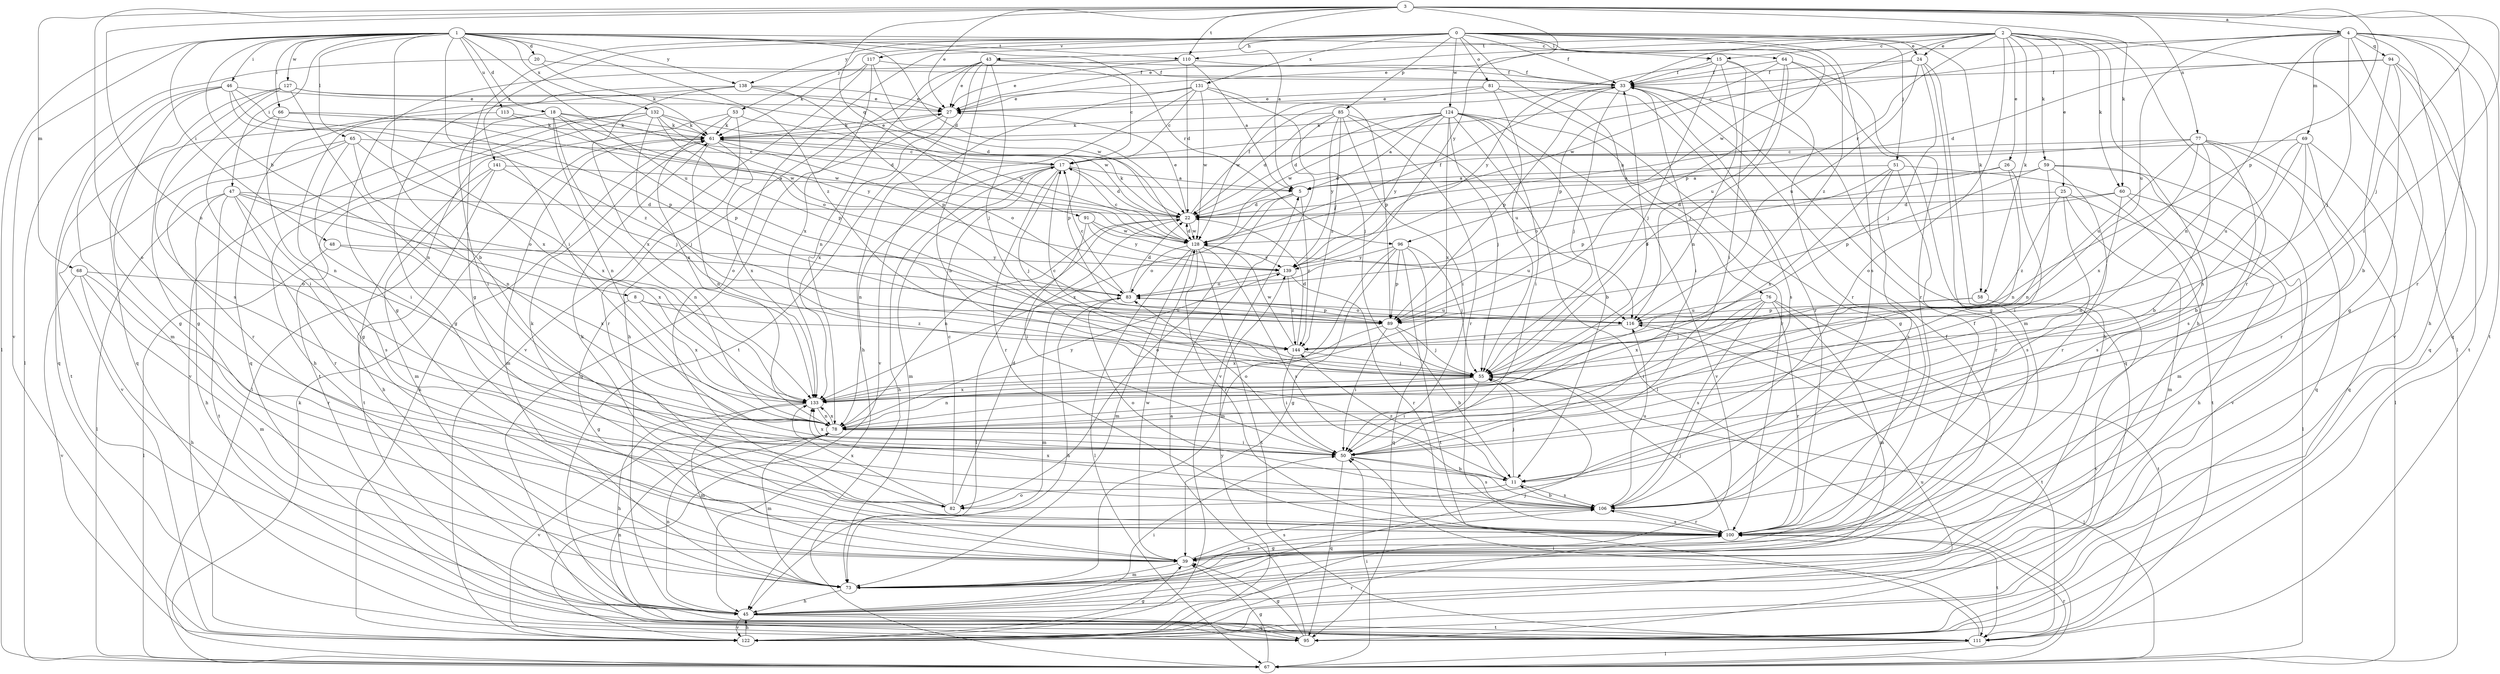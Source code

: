 strict digraph  {
0;
1;
2;
3;
4;
5;
8;
11;
15;
17;
18;
20;
22;
24;
25;
26;
27;
33;
39;
43;
45;
46;
47;
48;
50;
51;
53;
55;
58;
59;
60;
61;
64;
65;
66;
67;
68;
69;
73;
76;
77;
78;
81;
82;
83;
85;
89;
91;
94;
95;
96;
100;
106;
110;
111;
113;
116;
117;
122;
124;
127;
128;
131;
132;
133;
138;
139;
141;
144;
0 -> 24  [label=e];
0 -> 33  [label=f];
0 -> 39  [label=g];
0 -> 43  [label=h];
0 -> 51  [label=j];
0 -> 53  [label=j];
0 -> 58  [label=k];
0 -> 64  [label=l];
0 -> 76  [label=n];
0 -> 81  [label=o];
0 -> 82  [label=o];
0 -> 85  [label=p];
0 -> 89  [label=p];
0 -> 106  [label=s];
0 -> 117  [label=v];
0 -> 124  [label=w];
0 -> 131  [label=x];
0 -> 138  [label=y];
0 -> 141  [label=z];
0 -> 144  [label=z];
1 -> 8  [label=b];
1 -> 11  [label=b];
1 -> 15  [label=c];
1 -> 18  [label=d];
1 -> 20  [label=d];
1 -> 22  [label=d];
1 -> 46  [label=i];
1 -> 47  [label=i];
1 -> 48  [label=i];
1 -> 50  [label=i];
1 -> 65  [label=l];
1 -> 66  [label=l];
1 -> 67  [label=l];
1 -> 96  [label=r];
1 -> 110  [label=t];
1 -> 113  [label=u];
1 -> 116  [label=u];
1 -> 122  [label=v];
1 -> 127  [label=w];
1 -> 132  [label=x];
1 -> 138  [label=y];
1 -> 144  [label=z];
2 -> 15  [label=c];
2 -> 24  [label=e];
2 -> 25  [label=e];
2 -> 26  [label=e];
2 -> 27  [label=e];
2 -> 33  [label=f];
2 -> 45  [label=h];
2 -> 58  [label=k];
2 -> 59  [label=k];
2 -> 60  [label=k];
2 -> 67  [label=l];
2 -> 82  [label=o];
2 -> 96  [label=r];
2 -> 100  [label=r];
2 -> 110  [label=t];
2 -> 128  [label=w];
3 -> 4  [label=a];
3 -> 5  [label=a];
3 -> 27  [label=e];
3 -> 50  [label=i];
3 -> 55  [label=j];
3 -> 60  [label=k];
3 -> 68  [label=m];
3 -> 77  [label=n];
3 -> 78  [label=n];
3 -> 82  [label=o];
3 -> 89  [label=p];
3 -> 91  [label=q];
3 -> 110  [label=t];
3 -> 139  [label=y];
4 -> 17  [label=c];
4 -> 27  [label=e];
4 -> 45  [label=h];
4 -> 55  [label=j];
4 -> 69  [label=m];
4 -> 78  [label=n];
4 -> 94  [label=q];
4 -> 95  [label=q];
4 -> 100  [label=r];
4 -> 111  [label=t];
4 -> 116  [label=u];
4 -> 122  [label=v];
5 -> 22  [label=d];
5 -> 82  [label=o];
5 -> 133  [label=x];
5 -> 144  [label=z];
8 -> 39  [label=g];
8 -> 116  [label=u];
8 -> 133  [label=x];
8 -> 144  [label=z];
11 -> 55  [label=j];
11 -> 82  [label=o];
11 -> 106  [label=s];
11 -> 144  [label=z];
15 -> 33  [label=f];
15 -> 50  [label=i];
15 -> 55  [label=j];
15 -> 78  [label=n];
15 -> 100  [label=r];
15 -> 139  [label=y];
17 -> 5  [label=a];
17 -> 22  [label=d];
17 -> 45  [label=h];
17 -> 55  [label=j];
17 -> 73  [label=m];
17 -> 78  [label=n];
17 -> 100  [label=r];
18 -> 22  [label=d];
18 -> 39  [label=g];
18 -> 50  [label=i];
18 -> 55  [label=j];
18 -> 61  [label=k];
18 -> 78  [label=n];
18 -> 89  [label=p];
18 -> 128  [label=w];
20 -> 33  [label=f];
20 -> 61  [label=k];
20 -> 67  [label=l];
22 -> 27  [label=e];
22 -> 33  [label=f];
22 -> 61  [label=k];
22 -> 67  [label=l];
22 -> 78  [label=n];
22 -> 128  [label=w];
24 -> 33  [label=f];
24 -> 39  [label=g];
24 -> 45  [label=h];
24 -> 55  [label=j];
24 -> 116  [label=u];
24 -> 128  [label=w];
25 -> 22  [label=d];
25 -> 45  [label=h];
25 -> 73  [label=m];
25 -> 106  [label=s];
25 -> 144  [label=z];
26 -> 5  [label=a];
26 -> 50  [label=i];
26 -> 78  [label=n];
26 -> 83  [label=o];
27 -> 61  [label=k];
27 -> 95  [label=q];
27 -> 133  [label=x];
33 -> 27  [label=e];
33 -> 50  [label=i];
33 -> 55  [label=j];
33 -> 89  [label=p];
33 -> 95  [label=q];
33 -> 106  [label=s];
39 -> 33  [label=f];
39 -> 73  [label=m];
39 -> 106  [label=s];
39 -> 128  [label=w];
43 -> 11  [label=b];
43 -> 17  [label=c];
43 -> 27  [label=e];
43 -> 33  [label=f];
43 -> 45  [label=h];
43 -> 55  [label=j];
43 -> 78  [label=n];
43 -> 111  [label=t];
45 -> 50  [label=i];
45 -> 55  [label=j];
45 -> 78  [label=n];
45 -> 95  [label=q];
45 -> 111  [label=t];
45 -> 122  [label=v];
46 -> 27  [label=e];
46 -> 39  [label=g];
46 -> 73  [label=m];
46 -> 89  [label=p];
46 -> 95  [label=q];
46 -> 133  [label=x];
46 -> 144  [label=z];
47 -> 22  [label=d];
47 -> 45  [label=h];
47 -> 67  [label=l];
47 -> 83  [label=o];
47 -> 100  [label=r];
47 -> 106  [label=s];
47 -> 111  [label=t];
47 -> 133  [label=x];
48 -> 67  [label=l];
48 -> 133  [label=x];
48 -> 139  [label=y];
50 -> 11  [label=b];
50 -> 83  [label=o];
50 -> 95  [label=q];
50 -> 106  [label=s];
50 -> 133  [label=x];
51 -> 5  [label=a];
51 -> 89  [label=p];
51 -> 100  [label=r];
51 -> 106  [label=s];
51 -> 111  [label=t];
51 -> 133  [label=x];
53 -> 61  [label=k];
53 -> 67  [label=l];
53 -> 89  [label=p];
53 -> 100  [label=r];
53 -> 133  [label=x];
55 -> 17  [label=c];
55 -> 50  [label=i];
55 -> 78  [label=n];
55 -> 133  [label=x];
58 -> 55  [label=j];
58 -> 89  [label=p];
58 -> 122  [label=v];
59 -> 5  [label=a];
59 -> 73  [label=m];
59 -> 78  [label=n];
59 -> 89  [label=p];
59 -> 100  [label=r];
59 -> 122  [label=v];
60 -> 22  [label=d];
60 -> 67  [label=l];
60 -> 78  [label=n];
60 -> 83  [label=o];
60 -> 106  [label=s];
61 -> 17  [label=c];
61 -> 27  [label=e];
61 -> 73  [label=m];
61 -> 78  [label=n];
61 -> 83  [label=o];
61 -> 133  [label=x];
64 -> 33  [label=f];
64 -> 55  [label=j];
64 -> 73  [label=m];
64 -> 89  [label=p];
64 -> 100  [label=r];
64 -> 116  [label=u];
65 -> 17  [label=c];
65 -> 50  [label=i];
65 -> 78  [label=n];
65 -> 100  [label=r];
65 -> 122  [label=v];
65 -> 133  [label=x];
66 -> 50  [label=i];
66 -> 61  [label=k];
66 -> 78  [label=n];
66 -> 128  [label=w];
67 -> 39  [label=g];
67 -> 50  [label=i];
67 -> 55  [label=j];
67 -> 61  [label=k];
67 -> 100  [label=r];
68 -> 45  [label=h];
68 -> 73  [label=m];
68 -> 83  [label=o];
68 -> 100  [label=r];
68 -> 122  [label=v];
69 -> 11  [label=b];
69 -> 17  [label=c];
69 -> 78  [label=n];
69 -> 95  [label=q];
69 -> 100  [label=r];
69 -> 116  [label=u];
73 -> 33  [label=f];
73 -> 45  [label=h];
73 -> 106  [label=s];
76 -> 50  [label=i];
76 -> 73  [label=m];
76 -> 100  [label=r];
76 -> 106  [label=s];
76 -> 111  [label=t];
76 -> 116  [label=u];
76 -> 133  [label=x];
77 -> 11  [label=b];
77 -> 17  [label=c];
77 -> 22  [label=d];
77 -> 67  [label=l];
77 -> 95  [label=q];
77 -> 106  [label=s];
77 -> 116  [label=u];
77 -> 133  [label=x];
78 -> 50  [label=i];
78 -> 73  [label=m];
78 -> 122  [label=v];
78 -> 133  [label=x];
78 -> 139  [label=y];
81 -> 27  [label=e];
81 -> 39  [label=g];
81 -> 55  [label=j];
81 -> 100  [label=r];
81 -> 128  [label=w];
82 -> 17  [label=c];
82 -> 22  [label=d];
82 -> 61  [label=k];
82 -> 133  [label=x];
83 -> 17  [label=c];
83 -> 22  [label=d];
83 -> 45  [label=h];
83 -> 73  [label=m];
83 -> 89  [label=p];
83 -> 116  [label=u];
85 -> 22  [label=d];
85 -> 50  [label=i];
85 -> 61  [label=k];
85 -> 100  [label=r];
85 -> 116  [label=u];
85 -> 122  [label=v];
85 -> 139  [label=y];
85 -> 144  [label=z];
89 -> 11  [label=b];
89 -> 50  [label=i];
89 -> 55  [label=j];
89 -> 133  [label=x];
91 -> 50  [label=i];
91 -> 116  [label=u];
91 -> 128  [label=w];
91 -> 139  [label=y];
94 -> 11  [label=b];
94 -> 22  [label=d];
94 -> 33  [label=f];
94 -> 39  [label=g];
94 -> 95  [label=q];
94 -> 111  [label=t];
95 -> 5  [label=a];
95 -> 39  [label=g];
95 -> 78  [label=n];
96 -> 39  [label=g];
96 -> 55  [label=j];
96 -> 73  [label=m];
96 -> 89  [label=p];
96 -> 95  [label=q];
96 -> 111  [label=t];
96 -> 139  [label=y];
100 -> 39  [label=g];
100 -> 55  [label=j];
100 -> 61  [label=k];
100 -> 106  [label=s];
100 -> 111  [label=t];
106 -> 11  [label=b];
106 -> 83  [label=o];
106 -> 100  [label=r];
106 -> 116  [label=u];
106 -> 133  [label=x];
110 -> 5  [label=a];
110 -> 22  [label=d];
110 -> 27  [label=e];
110 -> 33  [label=f];
110 -> 39  [label=g];
111 -> 50  [label=i];
111 -> 67  [label=l];
113 -> 61  [label=k];
113 -> 83  [label=o];
113 -> 111  [label=t];
116 -> 83  [label=o];
116 -> 111  [label=t];
116 -> 144  [label=z];
117 -> 33  [label=f];
117 -> 61  [label=k];
117 -> 122  [label=v];
117 -> 128  [label=w];
117 -> 133  [label=x];
122 -> 39  [label=g];
122 -> 45  [label=h];
122 -> 61  [label=k];
122 -> 100  [label=r];
122 -> 116  [label=u];
122 -> 139  [label=y];
124 -> 5  [label=a];
124 -> 11  [label=b];
124 -> 22  [label=d];
124 -> 50  [label=i];
124 -> 55  [label=j];
124 -> 61  [label=k];
124 -> 67  [label=l];
124 -> 100  [label=r];
124 -> 122  [label=v];
124 -> 128  [label=w];
124 -> 133  [label=x];
124 -> 139  [label=y];
127 -> 22  [label=d];
127 -> 27  [label=e];
127 -> 39  [label=g];
127 -> 78  [label=n];
127 -> 95  [label=q];
127 -> 106  [label=s];
128 -> 17  [label=c];
128 -> 22  [label=d];
128 -> 33  [label=f];
128 -> 67  [label=l];
128 -> 73  [label=m];
128 -> 83  [label=o];
128 -> 100  [label=r];
128 -> 106  [label=s];
128 -> 111  [label=t];
128 -> 139  [label=y];
131 -> 17  [label=c];
131 -> 27  [label=e];
131 -> 45  [label=h];
131 -> 55  [label=j];
131 -> 89  [label=p];
131 -> 122  [label=v];
131 -> 128  [label=w];
132 -> 45  [label=h];
132 -> 55  [label=j];
132 -> 61  [label=k];
132 -> 89  [label=p];
132 -> 111  [label=t];
132 -> 122  [label=v];
132 -> 128  [label=w];
132 -> 139  [label=y];
133 -> 33  [label=f];
133 -> 45  [label=h];
133 -> 73  [label=m];
133 -> 78  [label=n];
138 -> 27  [label=e];
138 -> 39  [label=g];
138 -> 89  [label=p];
138 -> 95  [label=q];
138 -> 128  [label=w];
138 -> 133  [label=x];
139 -> 83  [label=o];
139 -> 100  [label=r];
139 -> 144  [label=z];
141 -> 5  [label=a];
141 -> 45  [label=h];
141 -> 73  [label=m];
141 -> 78  [label=n];
141 -> 111  [label=t];
144 -> 22  [label=d];
144 -> 50  [label=i];
144 -> 55  [label=j];
144 -> 128  [label=w];
}
